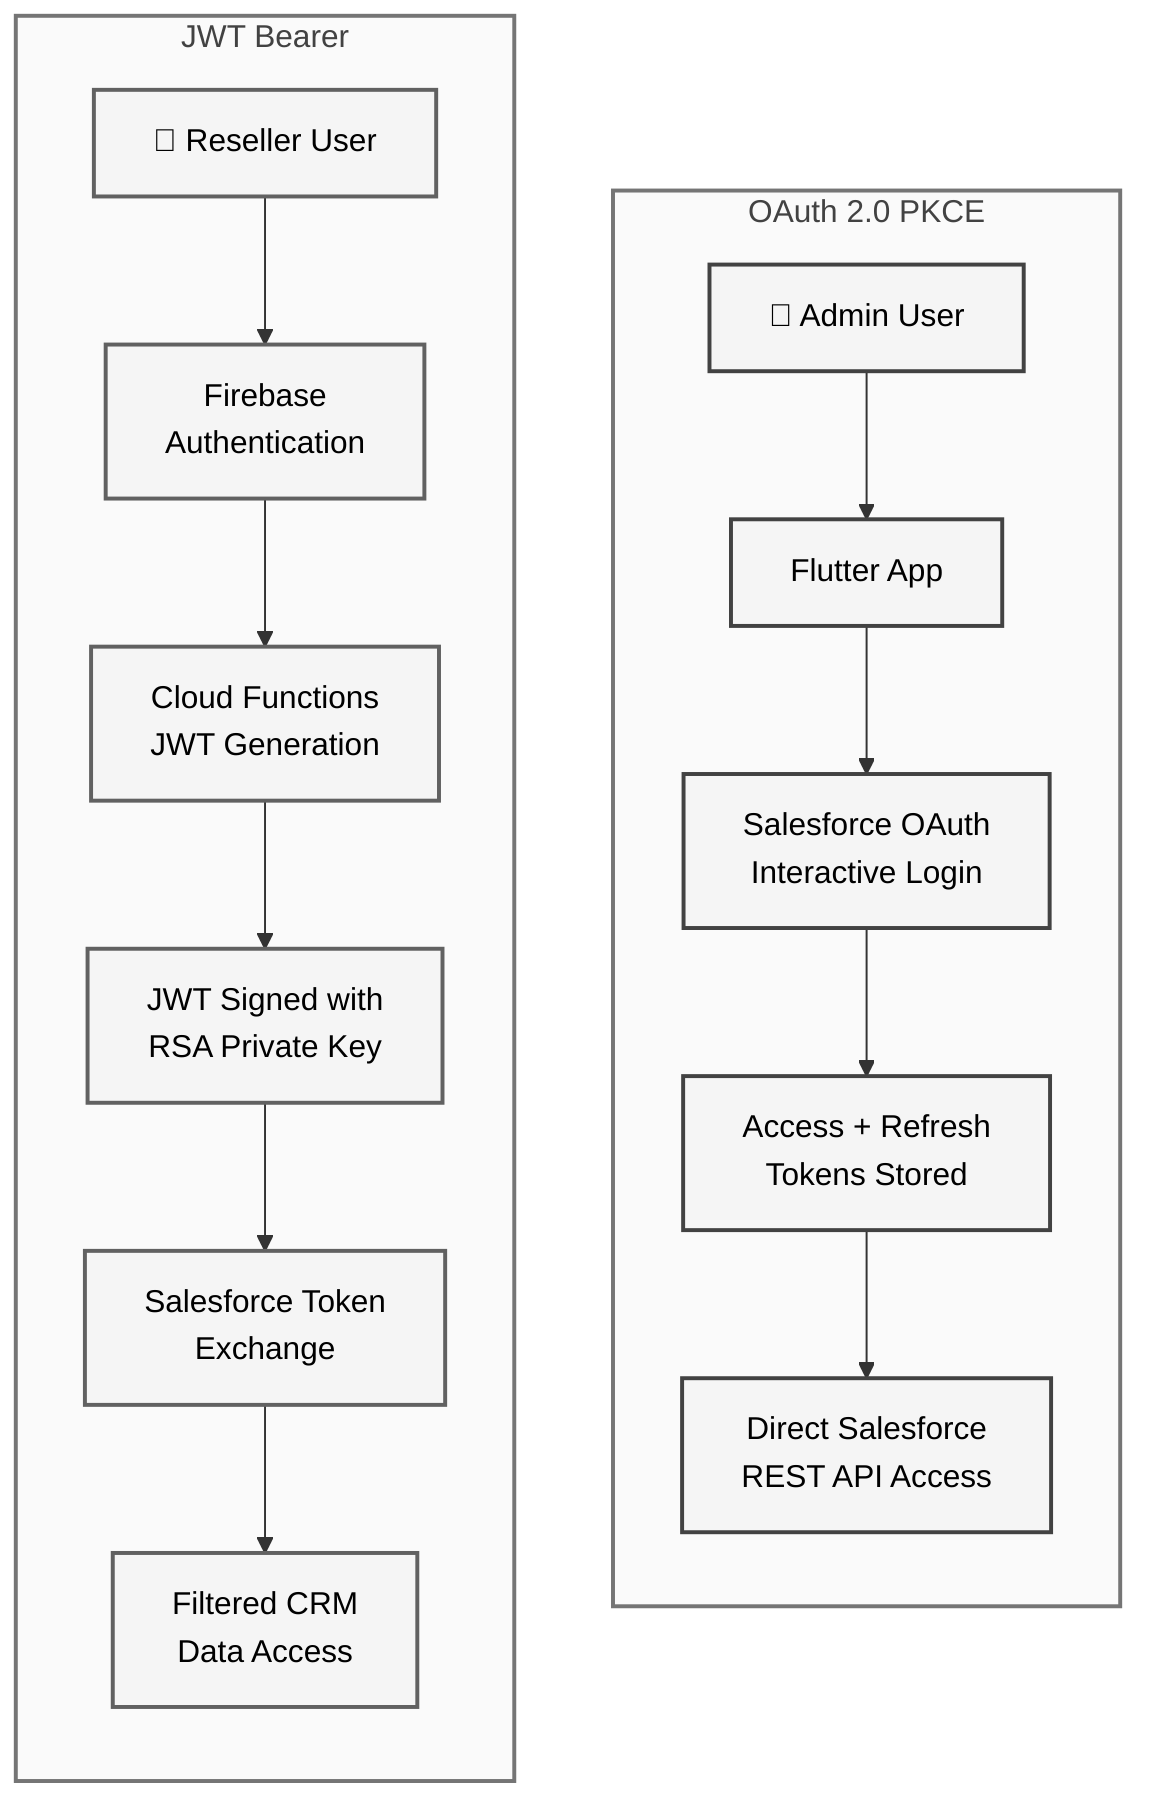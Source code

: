 flowchart TD
    %% Admin Authentication Flow (Left Side)
    subgraph AdminFlow ["OAuth 2.0 PKCE"]
        direction TB
        A1["👤 Admin User"]
        A2["Flutter App"]
        A3["Salesforce OAuth<br/>Interactive Login"]
        A4["Access + Refresh<br/>Tokens Stored"]
        A5["Direct Salesforce<br/>REST API Access"]
        
        A1 --> A2
        A2 --> A3
        A3 --> A4
        A4 --> A5
    end
    
    %% Reseller Authentication Flow (Right Side)
    subgraph ResellerFlow ["JWT Bearer"]
        direction TB
        R1["👤 Reseller User"]
        R2["Firebase<br/>Authentication"]
        R3["Cloud Functions<br/>JWT Generation"]
        R4["JWT Signed with<br/>RSA Private Key"]
        R5["Salesforce Token<br/>Exchange"]
        R6["Filtered CRM<br/>Data Access"]
        
        R1 --> R2
        R2 --> R3
        R3 --> R4
        R4 --> R5
        R5 --> R6
    end
    
    %% Professional grayscale styling for thesis
    classDef adminStyle fill:#f5f5f5,stroke:#424242,stroke-width:2px,color:#000;
    classDef resellerStyle fill:#f5f5f5,stroke:#616161,stroke-width:2px,color:#000;
    classDef subgraphStyle fill:#fafafa,stroke:#757575,stroke-width:2px,color:#424242;
    classDef invisible fill:transparent,stroke:transparent,color:transparent;
    
    class A1,A2,A3,A4,A5 adminStyle;
    class R1,R2,R3,R4,R5,R6 resellerStyle;
    class AdminFlow,ResellerFlow subgraphStyle;
    class A0,A00,R0,R00 invisible;